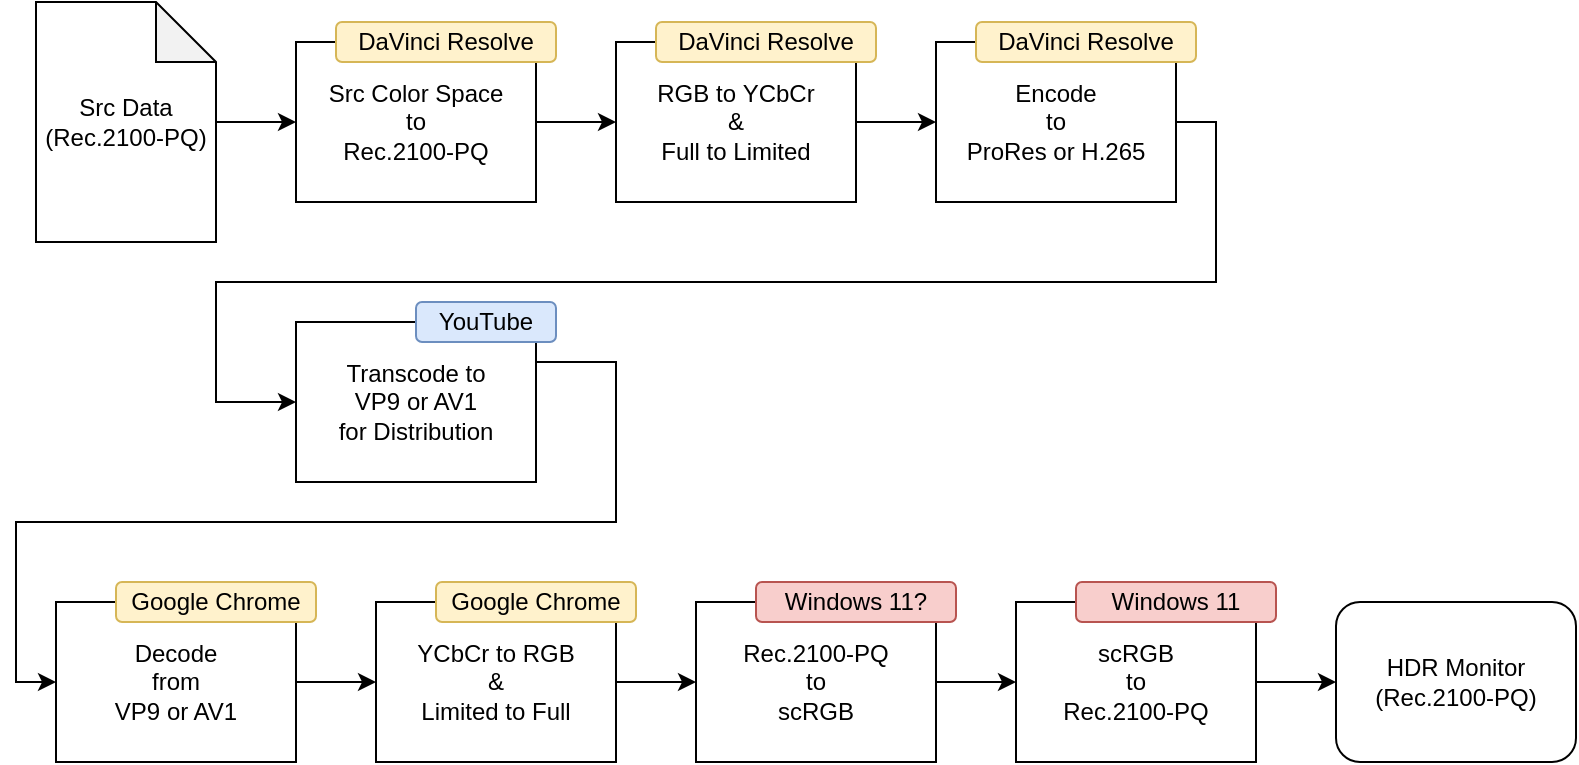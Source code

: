 <mxfile version="24.2.5" type="device">
  <diagram name="Page-1" id="w4StMF6XSi8qb3b2p1fI">
    <mxGraphModel dx="1714" dy="1470" grid="1" gridSize="10" guides="1" tooltips="1" connect="1" arrows="1" fold="1" page="1" pageScale="1" pageWidth="850" pageHeight="1100" math="0" shadow="0">
      <root>
        <mxCell id="0" />
        <mxCell id="1" parent="0" />
        <mxCell id="Tq3kPFyiaTP6dD68RlYq-19" style="edgeStyle=orthogonalEdgeStyle;rounded=0;orthogonalLoop=1;jettySize=auto;html=1;exitX=1;exitY=0.5;exitDx=0;exitDy=0;entryX=0;entryY=0.5;entryDx=0;entryDy=0;" edge="1" parent="1" source="Tq3kPFyiaTP6dD68RlYq-2" target="Tq3kPFyiaTP6dD68RlYq-5">
          <mxGeometry relative="1" as="geometry" />
        </mxCell>
        <mxCell id="Tq3kPFyiaTP6dD68RlYq-2" value="Src Color Space&lt;div&gt;to&lt;/div&gt;&lt;div&gt;Rec.2100-PQ&lt;/div&gt;" style="rounded=0;whiteSpace=wrap;html=1;" vertex="1" parent="1">
          <mxGeometry x="200" y="100" width="120" height="80" as="geometry" />
        </mxCell>
        <mxCell id="Tq3kPFyiaTP6dD68RlYq-4" value="DaVinci Resolve" style="rounded=1;whiteSpace=wrap;html=1;fillColor=#fff2cc;strokeColor=#d6b656;" vertex="1" parent="1">
          <mxGeometry x="220" y="90" width="110" height="20" as="geometry" />
        </mxCell>
        <mxCell id="Tq3kPFyiaTP6dD68RlYq-20" style="edgeStyle=orthogonalEdgeStyle;rounded=0;orthogonalLoop=1;jettySize=auto;html=1;exitX=1;exitY=0.5;exitDx=0;exitDy=0;entryX=0;entryY=0.5;entryDx=0;entryDy=0;" edge="1" parent="1" source="Tq3kPFyiaTP6dD68RlYq-5" target="Tq3kPFyiaTP6dD68RlYq-6">
          <mxGeometry relative="1" as="geometry" />
        </mxCell>
        <mxCell id="Tq3kPFyiaTP6dD68RlYq-5" value="RGB&amp;nbsp;&lt;span style=&quot;background-color: initial;&quot;&gt;to&amp;nbsp;&lt;/span&gt;&lt;span style=&quot;background-color: initial;&quot;&gt;YCbCr&lt;/span&gt;&lt;div&gt;&amp;amp;&lt;br&gt;&lt;div&gt;&lt;span style=&quot;background-color: initial;&quot;&gt;Full to Limited&lt;/span&gt;&lt;/div&gt;&lt;/div&gt;" style="rounded=0;whiteSpace=wrap;html=1;" vertex="1" parent="1">
          <mxGeometry x="360" y="100" width="120" height="80" as="geometry" />
        </mxCell>
        <mxCell id="Tq3kPFyiaTP6dD68RlYq-21" style="edgeStyle=orthogonalEdgeStyle;rounded=0;orthogonalLoop=1;jettySize=auto;html=1;exitX=1;exitY=0.5;exitDx=0;exitDy=0;entryX=0;entryY=0.5;entryDx=0;entryDy=0;" edge="1" parent="1" source="Tq3kPFyiaTP6dD68RlYq-6" target="Tq3kPFyiaTP6dD68RlYq-7">
          <mxGeometry relative="1" as="geometry">
            <Array as="points">
              <mxPoint x="660" y="140" />
              <mxPoint x="660" y="220" />
              <mxPoint x="160" y="220" />
              <mxPoint x="160" y="280" />
            </Array>
          </mxGeometry>
        </mxCell>
        <mxCell id="Tq3kPFyiaTP6dD68RlYq-6" value="Encode&lt;div&gt;to&lt;/div&gt;&lt;div&gt;ProRes or H.265&lt;/div&gt;" style="rounded=0;whiteSpace=wrap;html=1;" vertex="1" parent="1">
          <mxGeometry x="520" y="100" width="120" height="80" as="geometry" />
        </mxCell>
        <mxCell id="Tq3kPFyiaTP6dD68RlYq-22" style="edgeStyle=orthogonalEdgeStyle;rounded=0;orthogonalLoop=1;jettySize=auto;html=1;exitX=1;exitY=0.5;exitDx=0;exitDy=0;entryX=0;entryY=0.5;entryDx=0;entryDy=0;" edge="1" parent="1">
          <mxGeometry relative="1" as="geometry">
            <mxPoint x="320" y="260" as="sourcePoint" />
            <mxPoint x="80" y="420" as="targetPoint" />
            <Array as="points">
              <mxPoint x="360" y="260" />
              <mxPoint x="360" y="340" />
              <mxPoint x="60" y="340" />
              <mxPoint x="60" y="420" />
            </Array>
          </mxGeometry>
        </mxCell>
        <mxCell id="Tq3kPFyiaTP6dD68RlYq-7" value="Transcode&amp;nbsp;&lt;span style=&quot;background-color: initial;&quot;&gt;to&lt;/span&gt;&lt;div&gt;&lt;span style=&quot;background-color: initial;&quot;&gt;VP9 or AV1&lt;/span&gt;&lt;div&gt;&lt;div&gt;for Distribution&lt;/div&gt;&lt;/div&gt;&lt;/div&gt;" style="rounded=0;whiteSpace=wrap;html=1;" vertex="1" parent="1">
          <mxGeometry x="200" y="240" width="120" height="80" as="geometry" />
        </mxCell>
        <mxCell id="Tq3kPFyiaTP6dD68RlYq-23" style="edgeStyle=orthogonalEdgeStyle;rounded=0;orthogonalLoop=1;jettySize=auto;html=1;exitX=1;exitY=0.5;exitDx=0;exitDy=0;entryX=0;entryY=0.5;entryDx=0;entryDy=0;" edge="1" parent="1" source="Tq3kPFyiaTP6dD68RlYq-8" target="Tq3kPFyiaTP6dD68RlYq-9">
          <mxGeometry relative="1" as="geometry" />
        </mxCell>
        <mxCell id="Tq3kPFyiaTP6dD68RlYq-8" value="Decode&lt;div&gt;from&lt;/div&gt;&lt;div&gt;VP9 or AV1&lt;/div&gt;" style="rounded=0;whiteSpace=wrap;html=1;" vertex="1" parent="1">
          <mxGeometry x="80" y="380" width="120" height="80" as="geometry" />
        </mxCell>
        <mxCell id="Tq3kPFyiaTP6dD68RlYq-24" style="edgeStyle=orthogonalEdgeStyle;rounded=0;orthogonalLoop=1;jettySize=auto;html=1;exitX=1;exitY=0.5;exitDx=0;exitDy=0;entryX=0;entryY=0.5;entryDx=0;entryDy=0;" edge="1" parent="1" source="Tq3kPFyiaTP6dD68RlYq-9" target="Tq3kPFyiaTP6dD68RlYq-10">
          <mxGeometry relative="1" as="geometry" />
        </mxCell>
        <mxCell id="Tq3kPFyiaTP6dD68RlYq-9" value="YCbCr to RGB&lt;div&gt;&amp;amp;&lt;/div&gt;&lt;div&gt;Limited to Full&lt;/div&gt;" style="rounded=0;whiteSpace=wrap;html=1;" vertex="1" parent="1">
          <mxGeometry x="240" y="380" width="120" height="80" as="geometry" />
        </mxCell>
        <mxCell id="Tq3kPFyiaTP6dD68RlYq-25" style="edgeStyle=orthogonalEdgeStyle;rounded=0;orthogonalLoop=1;jettySize=auto;html=1;exitX=1;exitY=0.5;exitDx=0;exitDy=0;entryX=0;entryY=0.5;entryDx=0;entryDy=0;" edge="1" parent="1" source="Tq3kPFyiaTP6dD68RlYq-10" target="Tq3kPFyiaTP6dD68RlYq-11">
          <mxGeometry relative="1" as="geometry" />
        </mxCell>
        <mxCell id="Tq3kPFyiaTP6dD68RlYq-10" value="Rec.2100-PQ&lt;div&gt;to&lt;/div&gt;&lt;div&gt;scRGB&lt;/div&gt;" style="rounded=0;whiteSpace=wrap;html=1;" vertex="1" parent="1">
          <mxGeometry x="400" y="380" width="120" height="80" as="geometry" />
        </mxCell>
        <mxCell id="Tq3kPFyiaTP6dD68RlYq-27" style="edgeStyle=orthogonalEdgeStyle;rounded=0;orthogonalLoop=1;jettySize=auto;html=1;exitX=1;exitY=0.5;exitDx=0;exitDy=0;entryX=0;entryY=0.5;entryDx=0;entryDy=0;" edge="1" parent="1" source="Tq3kPFyiaTP6dD68RlYq-11" target="Tq3kPFyiaTP6dD68RlYq-26">
          <mxGeometry relative="1" as="geometry" />
        </mxCell>
        <mxCell id="Tq3kPFyiaTP6dD68RlYq-11" value="scRGB&lt;div&gt;to&lt;/div&gt;&lt;div&gt;Rec.2100-PQ&lt;/div&gt;" style="rounded=0;whiteSpace=wrap;html=1;" vertex="1" parent="1">
          <mxGeometry x="560" y="380" width="120" height="80" as="geometry" />
        </mxCell>
        <mxCell id="Tq3kPFyiaTP6dD68RlYq-12" value="DaVinci Resolve" style="rounded=1;whiteSpace=wrap;html=1;fillColor=#fff2cc;strokeColor=#d6b656;" vertex="1" parent="1">
          <mxGeometry x="380" y="90" width="110" height="20" as="geometry" />
        </mxCell>
        <mxCell id="Tq3kPFyiaTP6dD68RlYq-13" value="DaVinci Resolve" style="rounded=1;whiteSpace=wrap;html=1;fillColor=#fff2cc;strokeColor=#d6b656;" vertex="1" parent="1">
          <mxGeometry x="540" y="90" width="110" height="20" as="geometry" />
        </mxCell>
        <mxCell id="Tq3kPFyiaTP6dD68RlYq-14" value="YouTube" style="rounded=1;whiteSpace=wrap;html=1;fillColor=#dae8fc;strokeColor=#6c8ebf;" vertex="1" parent="1">
          <mxGeometry x="260" y="230" width="70" height="20" as="geometry" />
        </mxCell>
        <mxCell id="Tq3kPFyiaTP6dD68RlYq-15" value="Google Chrome" style="rounded=1;whiteSpace=wrap;html=1;fillColor=#fff2cc;strokeColor=#d6b656;" vertex="1" parent="1">
          <mxGeometry x="110" y="370" width="100" height="20" as="geometry" />
        </mxCell>
        <mxCell id="Tq3kPFyiaTP6dD68RlYq-16" value="Google Chrome" style="rounded=1;whiteSpace=wrap;html=1;fillColor=#fff2cc;strokeColor=#d6b656;" vertex="1" parent="1">
          <mxGeometry x="270" y="370" width="100" height="20" as="geometry" />
        </mxCell>
        <mxCell id="Tq3kPFyiaTP6dD68RlYq-17" value="Windows 11?" style="rounded=1;whiteSpace=wrap;html=1;fillColor=#f8cecc;strokeColor=#b85450;" vertex="1" parent="1">
          <mxGeometry x="430" y="370" width="100" height="20" as="geometry" />
        </mxCell>
        <mxCell id="Tq3kPFyiaTP6dD68RlYq-18" value="Windows 11" style="rounded=1;whiteSpace=wrap;html=1;fillColor=#f8cecc;strokeColor=#b85450;" vertex="1" parent="1">
          <mxGeometry x="590" y="370" width="100" height="20" as="geometry" />
        </mxCell>
        <mxCell id="Tq3kPFyiaTP6dD68RlYq-26" value="HDR Monitor&lt;div&gt;(Rec.2100-PQ)&lt;/div&gt;" style="rounded=1;whiteSpace=wrap;html=1;" vertex="1" parent="1">
          <mxGeometry x="720" y="380" width="120" height="80" as="geometry" />
        </mxCell>
        <mxCell id="Tq3kPFyiaTP6dD68RlYq-29" style="edgeStyle=orthogonalEdgeStyle;rounded=0;orthogonalLoop=1;jettySize=auto;html=1;entryX=0;entryY=0.5;entryDx=0;entryDy=0;" edge="1" parent="1" source="Tq3kPFyiaTP6dD68RlYq-28" target="Tq3kPFyiaTP6dD68RlYq-2">
          <mxGeometry relative="1" as="geometry" />
        </mxCell>
        <mxCell id="Tq3kPFyiaTP6dD68RlYq-28" value="Src Data&lt;div&gt;(Rec.2100-PQ)&lt;/div&gt;" style="shape=note;whiteSpace=wrap;html=1;backgroundOutline=1;darkOpacity=0.05;" vertex="1" parent="1">
          <mxGeometry x="70" y="80" width="90" height="120" as="geometry" />
        </mxCell>
      </root>
    </mxGraphModel>
  </diagram>
</mxfile>
